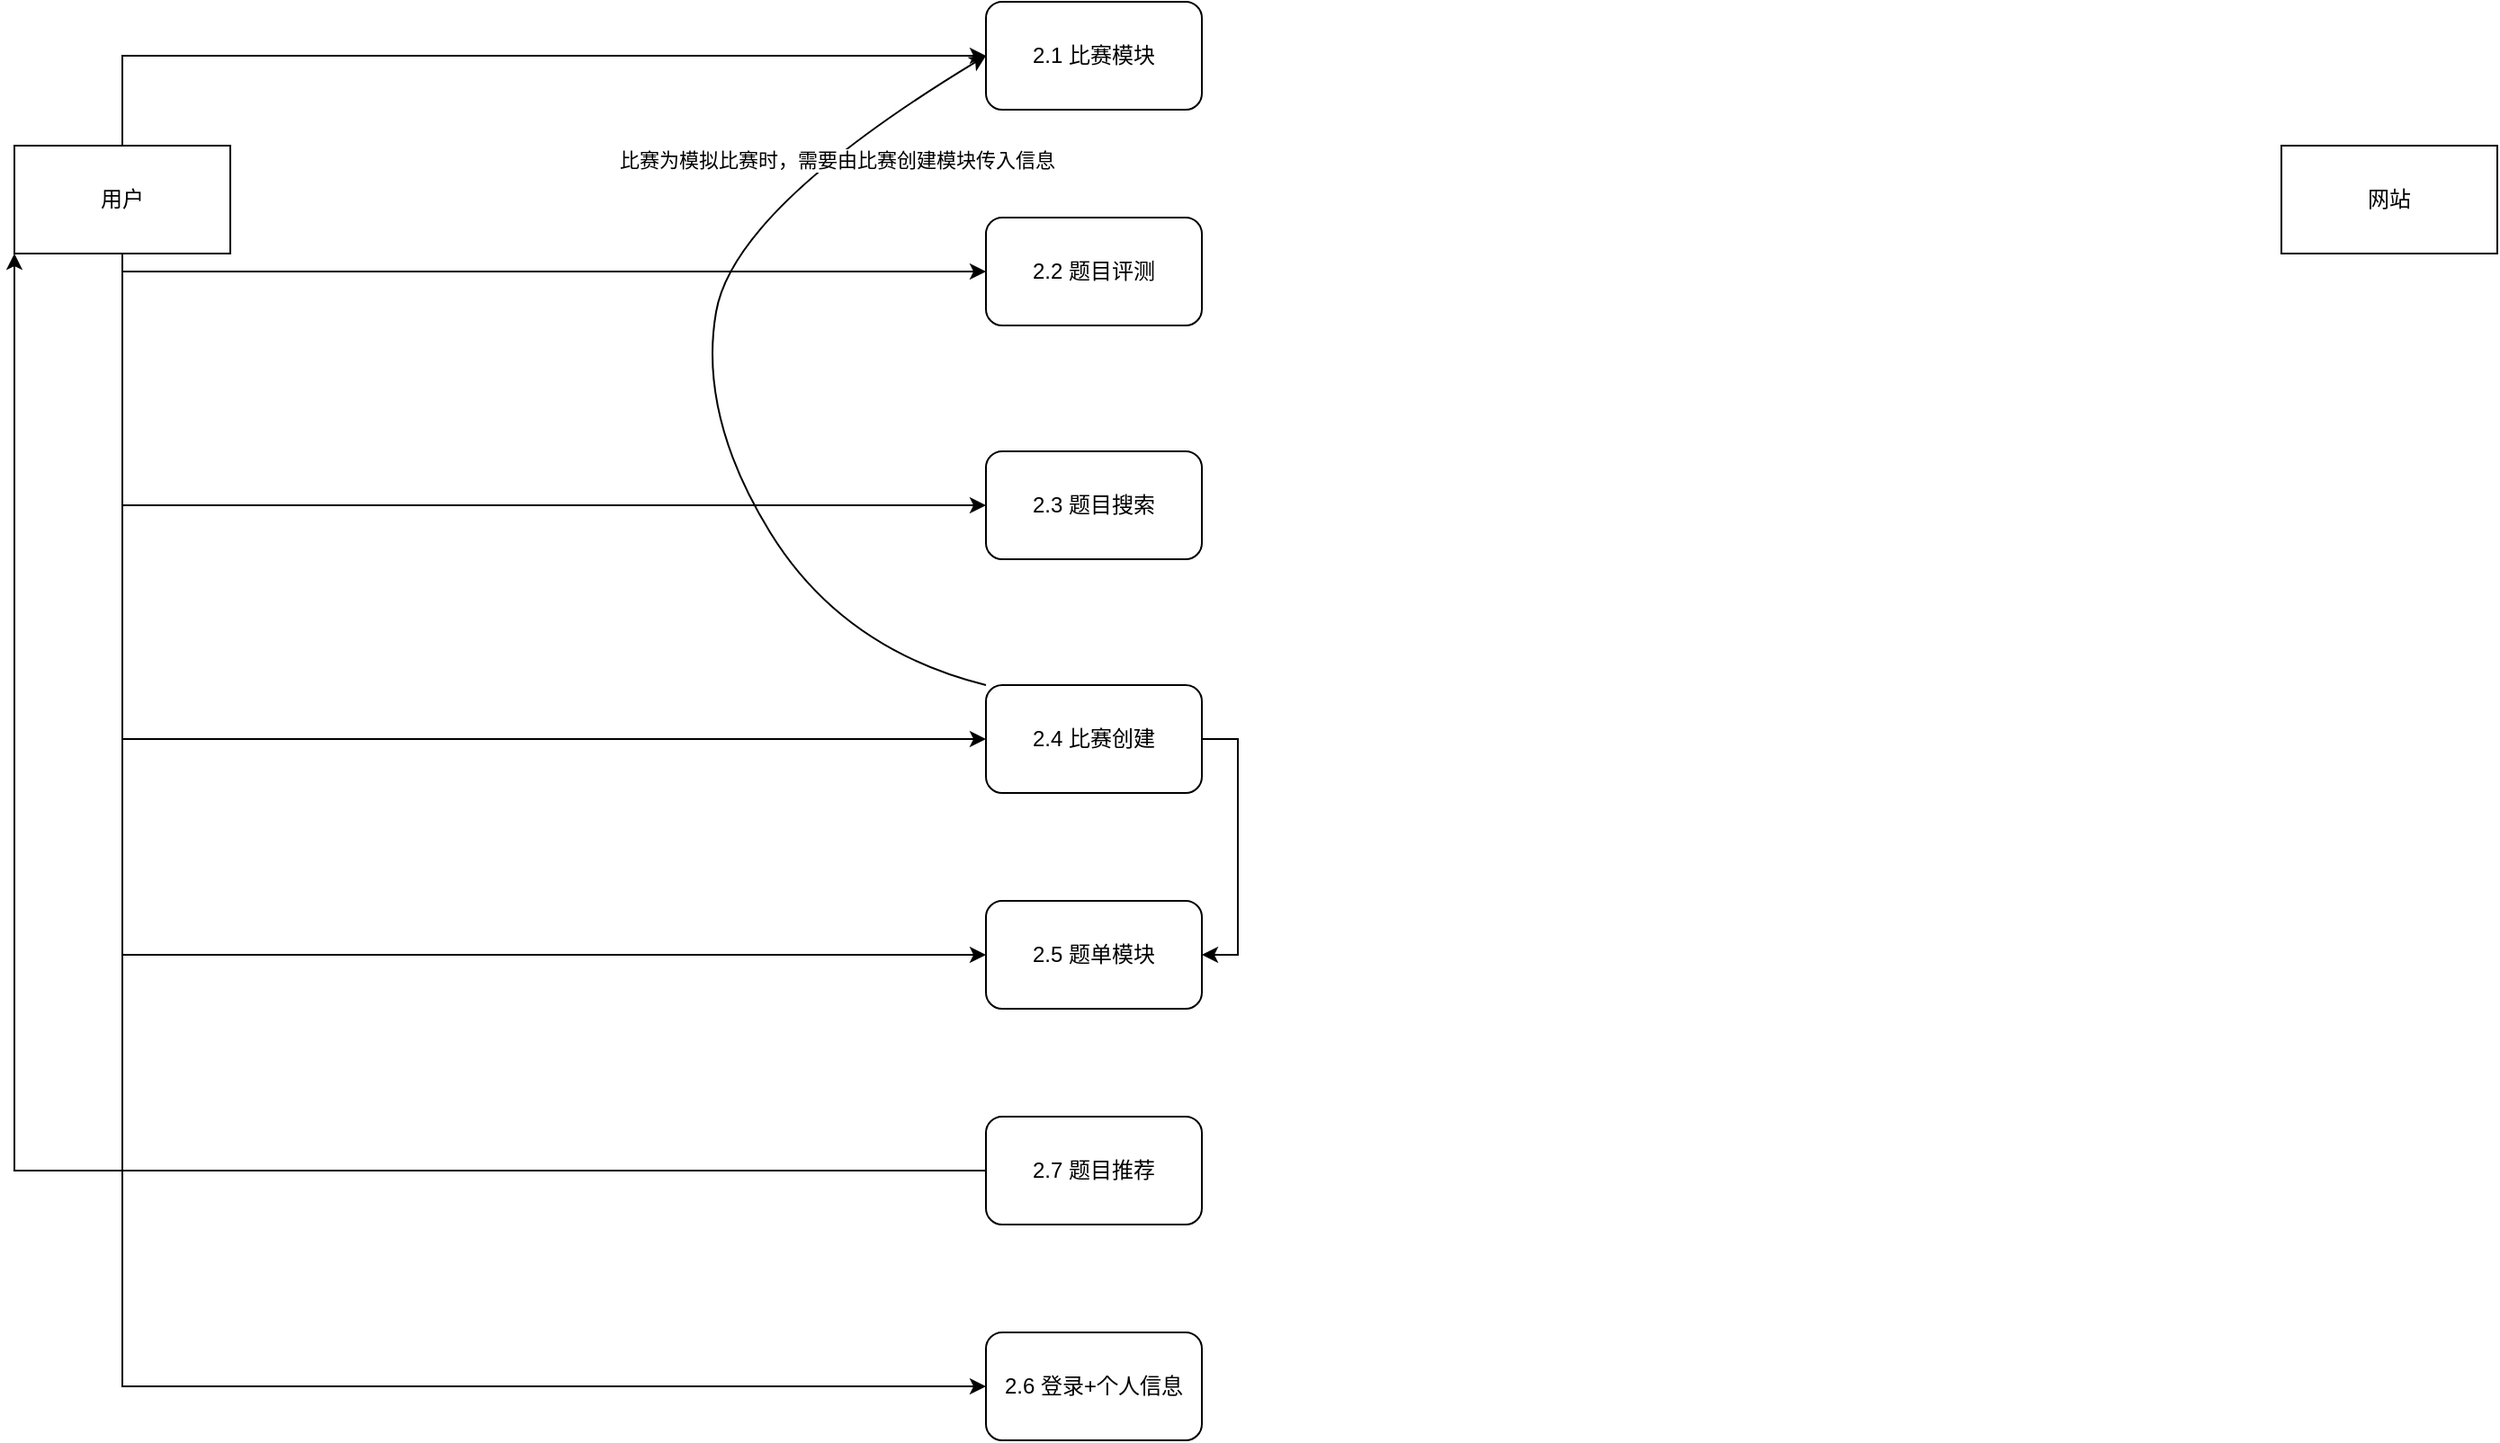 <mxfile version="17.1.4" type="github">
  <diagram id="GUy75SjR7ynqyHIWaE5n" name="第 1 页">
    <mxGraphModel dx="1038" dy="556" grid="1" gridSize="10" guides="1" tooltips="1" connect="1" arrows="1" fold="1" page="1" pageScale="1" pageWidth="1920" pageHeight="1200" math="0" shadow="0">
      <root>
        <mxCell id="0" />
        <mxCell id="1" parent="0" />
        <mxCell id="q0_BRSECZEaf_4aycoRN-10" style="edgeStyle=orthogonalEdgeStyle;rounded=0;orthogonalLoop=1;jettySize=auto;html=1;entryX=0;entryY=0.5;entryDx=0;entryDy=0;" parent="1" source="q0_BRSECZEaf_4aycoRN-1" target="q0_BRSECZEaf_4aycoRN-9" edge="1">
          <mxGeometry relative="1" as="geometry">
            <Array as="points">
              <mxPoint x="180" y="800" />
            </Array>
          </mxGeometry>
        </mxCell>
        <mxCell id="q0_BRSECZEaf_4aycoRN-11" style="edgeStyle=orthogonalEdgeStyle;rounded=0;orthogonalLoop=1;jettySize=auto;html=1;entryX=0;entryY=0.5;entryDx=0;entryDy=0;" parent="1" source="q0_BRSECZEaf_4aycoRN-1" target="q0_BRSECZEaf_4aycoRN-7" edge="1">
          <mxGeometry relative="1" as="geometry">
            <Array as="points">
              <mxPoint x="180" y="560" />
            </Array>
          </mxGeometry>
        </mxCell>
        <mxCell id="q0_BRSECZEaf_4aycoRN-12" style="edgeStyle=orthogonalEdgeStyle;rounded=0;orthogonalLoop=1;jettySize=auto;html=1;exitX=0.5;exitY=1;exitDx=0;exitDy=0;entryX=0;entryY=0.5;entryDx=0;entryDy=0;" parent="1" source="q0_BRSECZEaf_4aycoRN-1" target="q0_BRSECZEaf_4aycoRN-6" edge="1">
          <mxGeometry relative="1" as="geometry" />
        </mxCell>
        <mxCell id="q0_BRSECZEaf_4aycoRN-13" style="edgeStyle=orthogonalEdgeStyle;rounded=0;orthogonalLoop=1;jettySize=auto;html=1;exitX=0.5;exitY=1;exitDx=0;exitDy=0;entryX=0;entryY=0.5;entryDx=0;entryDy=0;" parent="1" source="q0_BRSECZEaf_4aycoRN-1" target="q0_BRSECZEaf_4aycoRN-5" edge="1">
          <mxGeometry relative="1" as="geometry" />
        </mxCell>
        <mxCell id="q0_BRSECZEaf_4aycoRN-14" style="edgeStyle=orthogonalEdgeStyle;rounded=0;orthogonalLoop=1;jettySize=auto;html=1;exitX=0.5;exitY=1;exitDx=0;exitDy=0;entryX=0;entryY=0.5;entryDx=0;entryDy=0;" parent="1" source="q0_BRSECZEaf_4aycoRN-1" target="q0_BRSECZEaf_4aycoRN-4" edge="1">
          <mxGeometry relative="1" as="geometry">
            <Array as="points">
              <mxPoint x="180" y="180" />
            </Array>
          </mxGeometry>
        </mxCell>
        <mxCell id="q0_BRSECZEaf_4aycoRN-15" style="edgeStyle=orthogonalEdgeStyle;rounded=0;orthogonalLoop=1;jettySize=auto;html=1;exitX=0.5;exitY=0;exitDx=0;exitDy=0;entryX=0;entryY=0.5;entryDx=0;entryDy=0;" parent="1" source="q0_BRSECZEaf_4aycoRN-1" target="q0_BRSECZEaf_4aycoRN-3" edge="1">
          <mxGeometry relative="1" as="geometry" />
        </mxCell>
        <mxCell id="q0_BRSECZEaf_4aycoRN-1" value="用户" style="rounded=0;whiteSpace=wrap;html=1;" parent="1" vertex="1">
          <mxGeometry x="120" y="110" width="120" height="60" as="geometry" />
        </mxCell>
        <mxCell id="q0_BRSECZEaf_4aycoRN-2" value="网站" style="rounded=0;whiteSpace=wrap;html=1;" parent="1" vertex="1">
          <mxGeometry x="1380" y="110" width="120" height="60" as="geometry" />
        </mxCell>
        <mxCell id="q0_BRSECZEaf_4aycoRN-3" value="2.1 比赛模块" style="rounded=1;whiteSpace=wrap;html=1;" parent="1" vertex="1">
          <mxGeometry x="660" y="30" width="120" height="60" as="geometry" />
        </mxCell>
        <mxCell id="q0_BRSECZEaf_4aycoRN-4" value="2.2 题目评测" style="rounded=1;whiteSpace=wrap;html=1;" parent="1" vertex="1">
          <mxGeometry x="660" y="150" width="120" height="60" as="geometry" />
        </mxCell>
        <mxCell id="q0_BRSECZEaf_4aycoRN-5" value="2.3 题目搜索" style="rounded=1;whiteSpace=wrap;html=1;" parent="1" vertex="1">
          <mxGeometry x="660" y="280" width="120" height="60" as="geometry" />
        </mxCell>
        <mxCell id="q0_BRSECZEaf_4aycoRN-8" style="edgeStyle=orthogonalEdgeStyle;rounded=0;orthogonalLoop=1;jettySize=auto;html=1;exitX=1;exitY=0.5;exitDx=0;exitDy=0;entryX=1;entryY=0.5;entryDx=0;entryDy=0;" parent="1" source="q0_BRSECZEaf_4aycoRN-6" target="q0_BRSECZEaf_4aycoRN-7" edge="1">
          <mxGeometry relative="1" as="geometry" />
        </mxCell>
        <mxCell id="q0_BRSECZEaf_4aycoRN-6" value="2.4 比赛创建" style="rounded=1;whiteSpace=wrap;html=1;" parent="1" vertex="1">
          <mxGeometry x="660" y="410" width="120" height="60" as="geometry" />
        </mxCell>
        <mxCell id="q0_BRSECZEaf_4aycoRN-7" value="2.5 题单模块" style="rounded=1;whiteSpace=wrap;html=1;" parent="1" vertex="1">
          <mxGeometry x="660" y="530" width="120" height="60" as="geometry" />
        </mxCell>
        <mxCell id="q0_BRSECZEaf_4aycoRN-9" value="2.6 登录+个人信息" style="rounded=1;whiteSpace=wrap;html=1;" parent="1" vertex="1">
          <mxGeometry x="660" y="770" width="120" height="60" as="geometry" />
        </mxCell>
        <mxCell id="q0_BRSECZEaf_4aycoRN-17" value="" style="curved=1;endArrow=classic;html=1;rounded=0;entryX=0;entryY=0.5;entryDx=0;entryDy=0;exitX=0;exitY=0;exitDx=0;exitDy=0;" parent="1" source="q0_BRSECZEaf_4aycoRN-6" target="q0_BRSECZEaf_4aycoRN-3" edge="1">
          <mxGeometry width="50" height="50" relative="1" as="geometry">
            <mxPoint x="630" y="240" as="sourcePoint" />
            <mxPoint x="640" y="85" as="targetPoint" />
            <Array as="points">
              <mxPoint x="580" y="390" />
              <mxPoint x="500" y="260" />
              <mxPoint x="520" y="145" />
            </Array>
          </mxGeometry>
        </mxCell>
        <mxCell id="q0_BRSECZEaf_4aycoRN-20" value="比赛为模拟比赛时，需要由比赛创建模块传入信息" style="edgeLabel;html=1;align=center;verticalAlign=middle;resizable=0;points=[];" parent="q0_BRSECZEaf_4aycoRN-17" vertex="1" connectable="0">
          <mxGeometry x="0.606" y="-6" relative="1" as="geometry">
            <mxPoint as="offset" />
          </mxGeometry>
        </mxCell>
        <mxCell id="q0_BRSECZEaf_4aycoRN-22" style="edgeStyle=orthogonalEdgeStyle;rounded=0;orthogonalLoop=1;jettySize=auto;html=1;exitX=0;exitY=0.5;exitDx=0;exitDy=0;entryX=0;entryY=1;entryDx=0;entryDy=0;" parent="1" source="q0_BRSECZEaf_4aycoRN-21" target="q0_BRSECZEaf_4aycoRN-1" edge="1">
          <mxGeometry relative="1" as="geometry" />
        </mxCell>
        <mxCell id="q0_BRSECZEaf_4aycoRN-21" value="2.7 题目推荐" style="rounded=1;whiteSpace=wrap;html=1;" parent="1" vertex="1">
          <mxGeometry x="660" y="650" width="120" height="60" as="geometry" />
        </mxCell>
      </root>
    </mxGraphModel>
  </diagram>
</mxfile>
